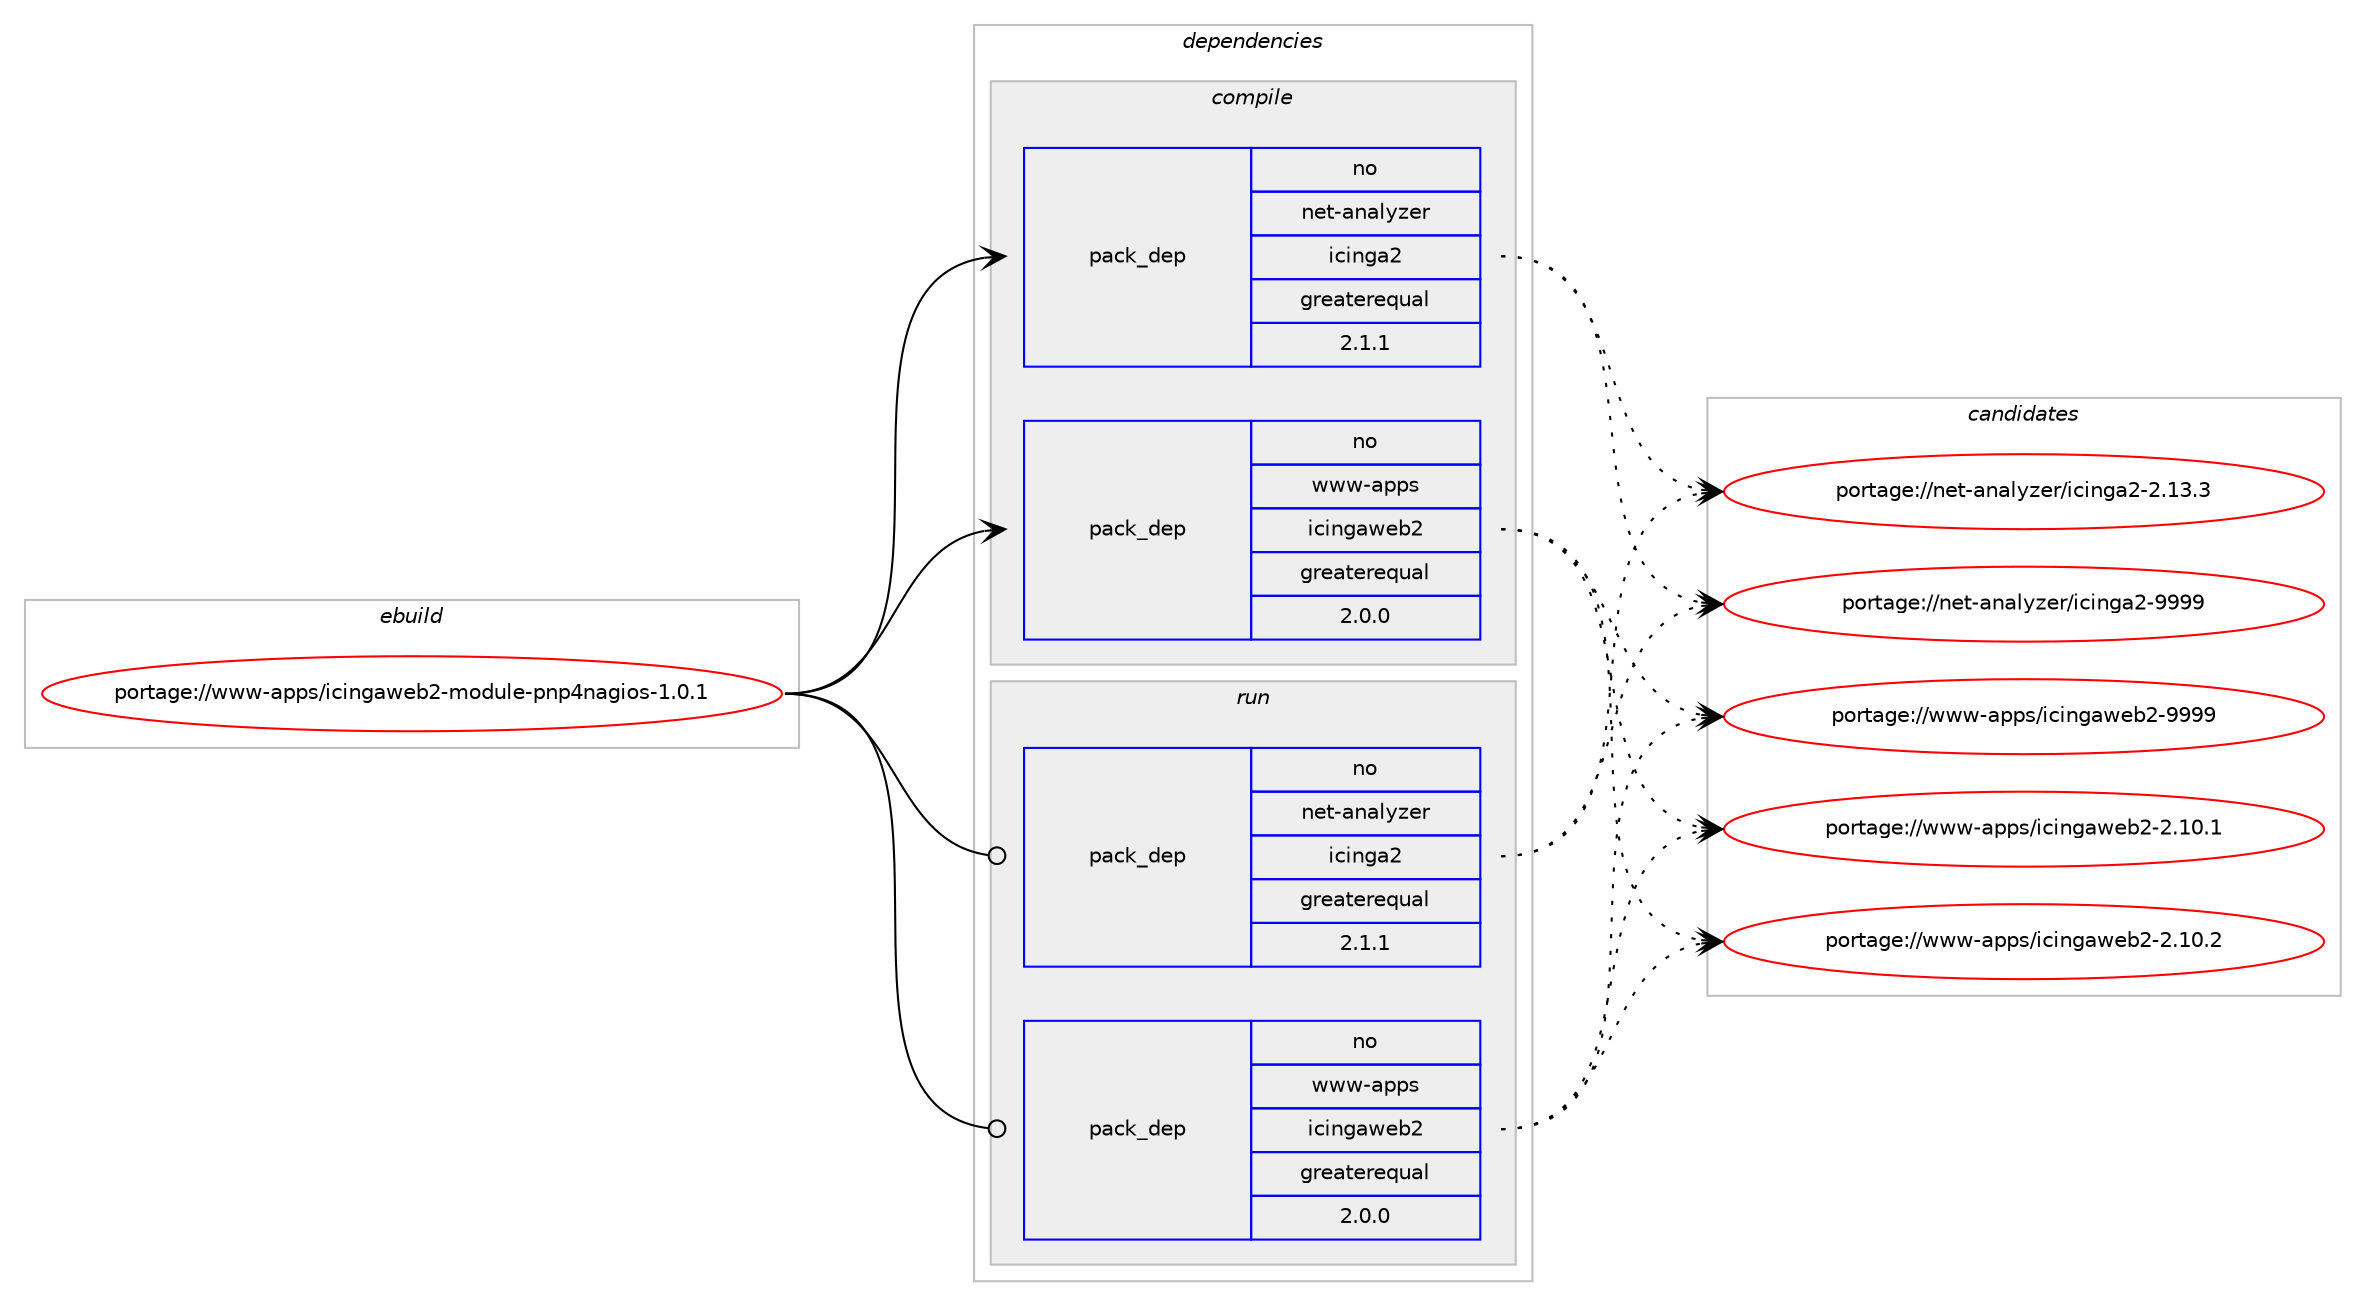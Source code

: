 digraph prolog {

# *************
# Graph options
# *************

newrank=true;
concentrate=true;
compound=true;
graph [rankdir=LR,fontname=Helvetica,fontsize=10,ranksep=1.5];#, ranksep=2.5, nodesep=0.2];
edge  [arrowhead=vee];
node  [fontname=Helvetica,fontsize=10];

# **********
# The ebuild
# **********

subgraph cluster_leftcol {
color=gray;
rank=same;
label=<<i>ebuild</i>>;
id [label="portage://www-apps/icingaweb2-module-pnp4nagios-1.0.1", color=red, width=4, href="../www-apps/icingaweb2-module-pnp4nagios-1.0.1.svg"];
}

# ****************
# The dependencies
# ****************

subgraph cluster_midcol {
color=gray;
label=<<i>dependencies</i>>;
subgraph cluster_compile {
fillcolor="#eeeeee";
style=filled;
label=<<i>compile</i>>;
subgraph pack2334 {
dependency4846 [label=<<TABLE BORDER="0" CELLBORDER="1" CELLSPACING="0" CELLPADDING="4" WIDTH="220"><TR><TD ROWSPAN="6" CELLPADDING="30">pack_dep</TD></TR><TR><TD WIDTH="110">no</TD></TR><TR><TD>net-analyzer</TD></TR><TR><TD>icinga2</TD></TR><TR><TD>greaterequal</TD></TR><TR><TD>2.1.1</TD></TR></TABLE>>, shape=none, color=blue];
}
id:e -> dependency4846:w [weight=20,style="solid",arrowhead="vee"];
subgraph pack2335 {
dependency4847 [label=<<TABLE BORDER="0" CELLBORDER="1" CELLSPACING="0" CELLPADDING="4" WIDTH="220"><TR><TD ROWSPAN="6" CELLPADDING="30">pack_dep</TD></TR><TR><TD WIDTH="110">no</TD></TR><TR><TD>www-apps</TD></TR><TR><TD>icingaweb2</TD></TR><TR><TD>greaterequal</TD></TR><TR><TD>2.0.0</TD></TR></TABLE>>, shape=none, color=blue];
}
id:e -> dependency4847:w [weight=20,style="solid",arrowhead="vee"];
}
subgraph cluster_compileandrun {
fillcolor="#eeeeee";
style=filled;
label=<<i>compile and run</i>>;
}
subgraph cluster_run {
fillcolor="#eeeeee";
style=filled;
label=<<i>run</i>>;
subgraph pack2336 {
dependency4848 [label=<<TABLE BORDER="0" CELLBORDER="1" CELLSPACING="0" CELLPADDING="4" WIDTH="220"><TR><TD ROWSPAN="6" CELLPADDING="30">pack_dep</TD></TR><TR><TD WIDTH="110">no</TD></TR><TR><TD>net-analyzer</TD></TR><TR><TD>icinga2</TD></TR><TR><TD>greaterequal</TD></TR><TR><TD>2.1.1</TD></TR></TABLE>>, shape=none, color=blue];
}
id:e -> dependency4848:w [weight=20,style="solid",arrowhead="odot"];
subgraph pack2337 {
dependency4849 [label=<<TABLE BORDER="0" CELLBORDER="1" CELLSPACING="0" CELLPADDING="4" WIDTH="220"><TR><TD ROWSPAN="6" CELLPADDING="30">pack_dep</TD></TR><TR><TD WIDTH="110">no</TD></TR><TR><TD>www-apps</TD></TR><TR><TD>icingaweb2</TD></TR><TR><TD>greaterequal</TD></TR><TR><TD>2.0.0</TD></TR></TABLE>>, shape=none, color=blue];
}
id:e -> dependency4849:w [weight=20,style="solid",arrowhead="odot"];
}
}

# **************
# The candidates
# **************

subgraph cluster_choices {
rank=same;
color=gray;
label=<<i>candidates</i>>;

subgraph choice2334 {
color=black;
nodesep=1;
choice1101011164597110971081211221011144710599105110103975045504649514651 [label="portage://net-analyzer/icinga2-2.13.3", color=red, width=4,href="../net-analyzer/icinga2-2.13.3.svg"];
choice110101116459711097108121122101114471059910511010397504557575757 [label="portage://net-analyzer/icinga2-9999", color=red, width=4,href="../net-analyzer/icinga2-9999.svg"];
dependency4846:e -> choice1101011164597110971081211221011144710599105110103975045504649514651:w [style=dotted,weight="100"];
dependency4846:e -> choice110101116459711097108121122101114471059910511010397504557575757:w [style=dotted,weight="100"];
}
subgraph choice2335 {
color=black;
nodesep=1;
choice1191191194597112112115471059910511010397119101985045504649484649 [label="portage://www-apps/icingaweb2-2.10.1", color=red, width=4,href="../www-apps/icingaweb2-2.10.1.svg"];
choice1191191194597112112115471059910511010397119101985045504649484650 [label="portage://www-apps/icingaweb2-2.10.2", color=red, width=4,href="../www-apps/icingaweb2-2.10.2.svg"];
choice119119119459711211211547105991051101039711910198504557575757 [label="portage://www-apps/icingaweb2-9999", color=red, width=4,href="../www-apps/icingaweb2-9999.svg"];
dependency4847:e -> choice1191191194597112112115471059910511010397119101985045504649484649:w [style=dotted,weight="100"];
dependency4847:e -> choice1191191194597112112115471059910511010397119101985045504649484650:w [style=dotted,weight="100"];
dependency4847:e -> choice119119119459711211211547105991051101039711910198504557575757:w [style=dotted,weight="100"];
}
subgraph choice2336 {
color=black;
nodesep=1;
choice1101011164597110971081211221011144710599105110103975045504649514651 [label="portage://net-analyzer/icinga2-2.13.3", color=red, width=4,href="../net-analyzer/icinga2-2.13.3.svg"];
choice110101116459711097108121122101114471059910511010397504557575757 [label="portage://net-analyzer/icinga2-9999", color=red, width=4,href="../net-analyzer/icinga2-9999.svg"];
dependency4848:e -> choice1101011164597110971081211221011144710599105110103975045504649514651:w [style=dotted,weight="100"];
dependency4848:e -> choice110101116459711097108121122101114471059910511010397504557575757:w [style=dotted,weight="100"];
}
subgraph choice2337 {
color=black;
nodesep=1;
choice1191191194597112112115471059910511010397119101985045504649484649 [label="portage://www-apps/icingaweb2-2.10.1", color=red, width=4,href="../www-apps/icingaweb2-2.10.1.svg"];
choice1191191194597112112115471059910511010397119101985045504649484650 [label="portage://www-apps/icingaweb2-2.10.2", color=red, width=4,href="../www-apps/icingaweb2-2.10.2.svg"];
choice119119119459711211211547105991051101039711910198504557575757 [label="portage://www-apps/icingaweb2-9999", color=red, width=4,href="../www-apps/icingaweb2-9999.svg"];
dependency4849:e -> choice1191191194597112112115471059910511010397119101985045504649484649:w [style=dotted,weight="100"];
dependency4849:e -> choice1191191194597112112115471059910511010397119101985045504649484650:w [style=dotted,weight="100"];
dependency4849:e -> choice119119119459711211211547105991051101039711910198504557575757:w [style=dotted,weight="100"];
}
}

}
